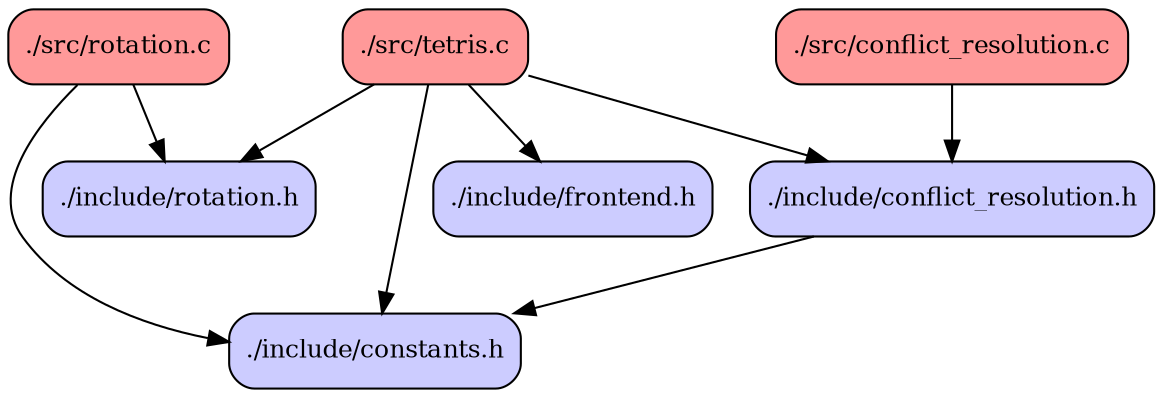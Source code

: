digraph codeviz {
    splines=true
    sep="+15,15"
    overlap=scalexy

    node [shape=Mrecord, fontsize=12]

    node [fillcolor="#ccccff", style=filled] "./include/conflict_resolution.h" [label = "./include/conflict_resolution.h"]
    node [fillcolor="#ccccff", style=filled] "./include/constants.h"           [label = "./include/constants.h"]
    node [fillcolor="#ccccff", style=filled] "./include/frontend.h"            [label = "./include/frontend.h"]
    node [fillcolor="#ccccff", style=filled] "./include/rotation.h"            [label = "./include/rotation.h"]
    node [fillcolor="#ff9999", style=filled] "./src/conflict_resolution.c"     [label = "./src/conflict_resolution.c"]
    node [fillcolor="#ff9999", style=filled] "./src/rotation.c"                [label = "./src/rotation.c"]
    node [fillcolor="#ff9999", style=filled] "./src/tetris.c"                  [label = "./src/tetris.c"]

    "./include/conflict_resolution.h" -> "./include/constants.h"
    "./src/conflict_resolution.c"     -> "./include/conflict_resolution.h"
    "./src/rotation.c"                -> "./include/rotation.h"
    "./src/rotation.c"                -> "./include/constants.h"
    "./src/tetris.c"                  -> "./include/conflict_resolution.h"
    "./src/tetris.c"                  -> "./include/constants.h"
    "./src/tetris.c"                  -> "./include/frontend.h"
    "./src/tetris.c"                  -> "./include/rotation.h"
}